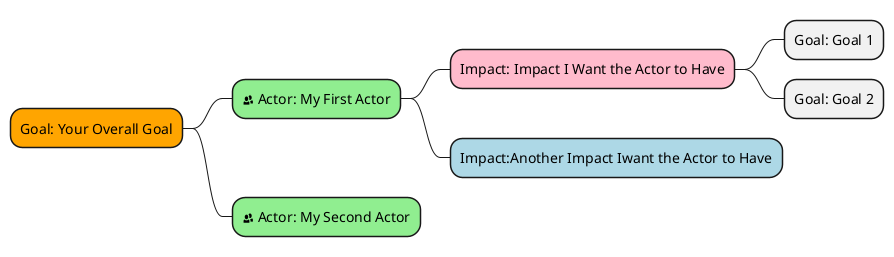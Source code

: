 @startmindmap
*[#Orange] Goal: Your Overall Goal
 *[#lightgreen] <&people> Actor: My First Actor
  *[#FFBBCC] Impact: Impact I Want the Actor to Have
   * Goal: Goal 1
   * Goal: Goal 2
  *[#lightblue] Impact:Another Impact Iwant the Actor to Have
 *[#lightgreen] <&people> Actor: My Second Actor
@endmindmap